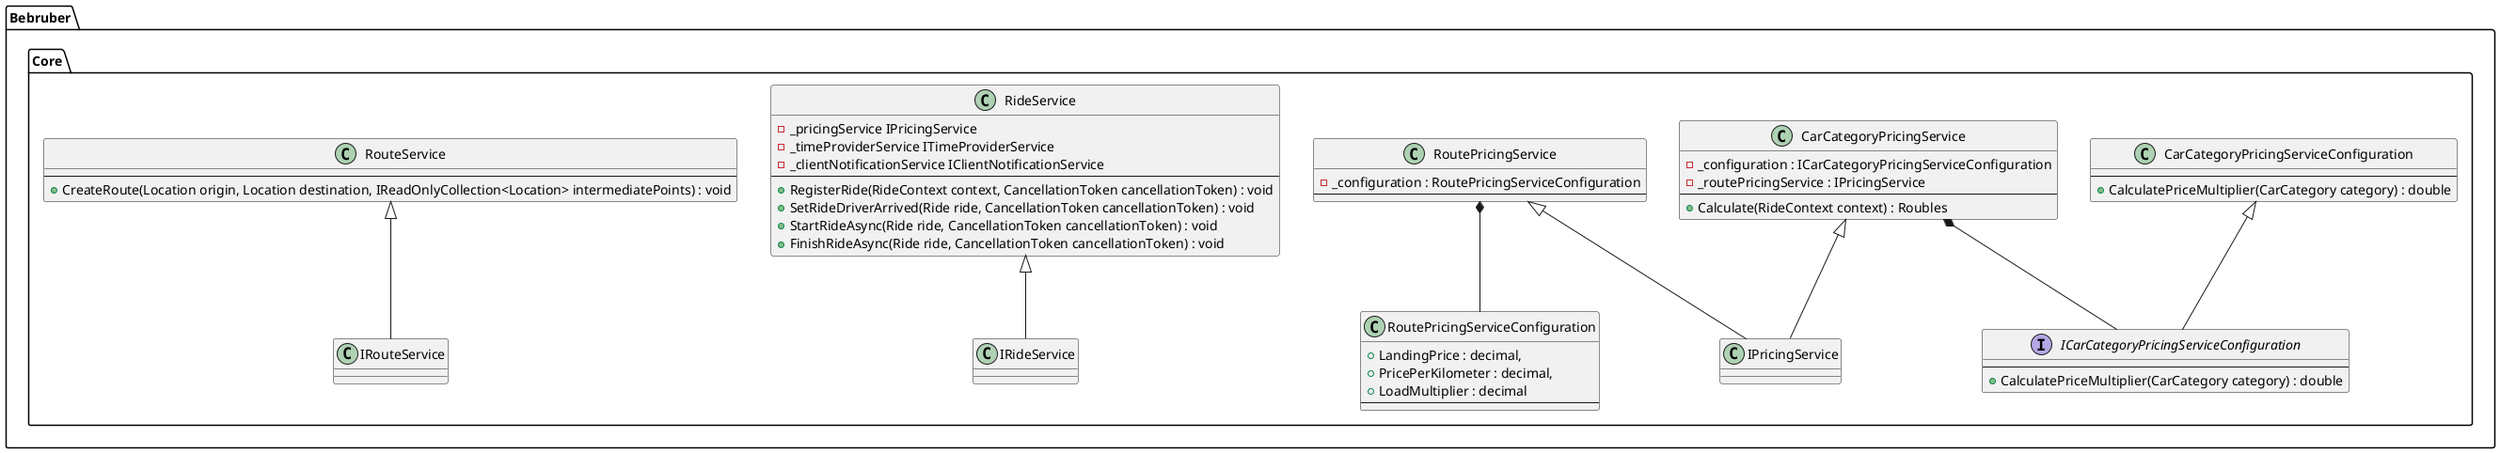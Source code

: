@startuml Structure
'https://plantuml.com/class-diagram

package Bebruber.Core
{
    interface ICarCategoryPricingServiceConfiguration
    {
        ---
        + CalculatePriceMultiplier(CarCategory category) : double
    }

    class CarCategoryPricingServiceConfiguration
    {
        ---
        + CalculatePriceMultiplier(CarCategory category) : double
    }

    class RoutePricingServiceConfiguration
    {
        +LandingPrice : decimal,
        +PricePerKilometer : decimal,
        +LoadMultiplier : decimal
        ---
    }

    CarCategoryPricingServiceConfiguration <|-- ICarCategoryPricingServiceConfiguration

    class CarCategoryPricingService
    {
        -_configuration : ICarCategoryPricingServiceConfiguration
        -_routePricingService : IPricingService
        ---
        +Calculate(RideContext context) : Roubles
    }

    class RideService
    {
        -_pricingService IPricingService
        -_timeProviderService ITimeProviderService
        -_clientNotificationService IClientNotificationService
        ---
        +RegisterRide(RideContext context, CancellationToken cancellationToken) : void
        +SetRideDriverArrived(Ride ride, CancellationToken cancellationToken) : void
        +StartRideAsync(Ride ride, CancellationToken cancellationToken) : void
        +FinishRideAsync(Ride ride, CancellationToken cancellationToken) : void
    }

    class RoutePricingService
    {
        -_configuration : RoutePricingServiceConfiguration
        ---
    }

    class RouteService
    {
        ---
        +CreateRoute(Location origin, Location destination, IReadOnlyCollection<Location> intermediatePoints) : void
    }

    CarCategoryPricingService *-- ICarCategoryPricingServiceConfiguration
    RoutePricingService *-- RoutePricingServiceConfiguration

    RideService <|-- IRideService 
    RoutePricingService <|-- IPricingService
    CarCategoryPricingService <|-- IPricingService
    RouteService <|-- IRouteService
}

@enduml

